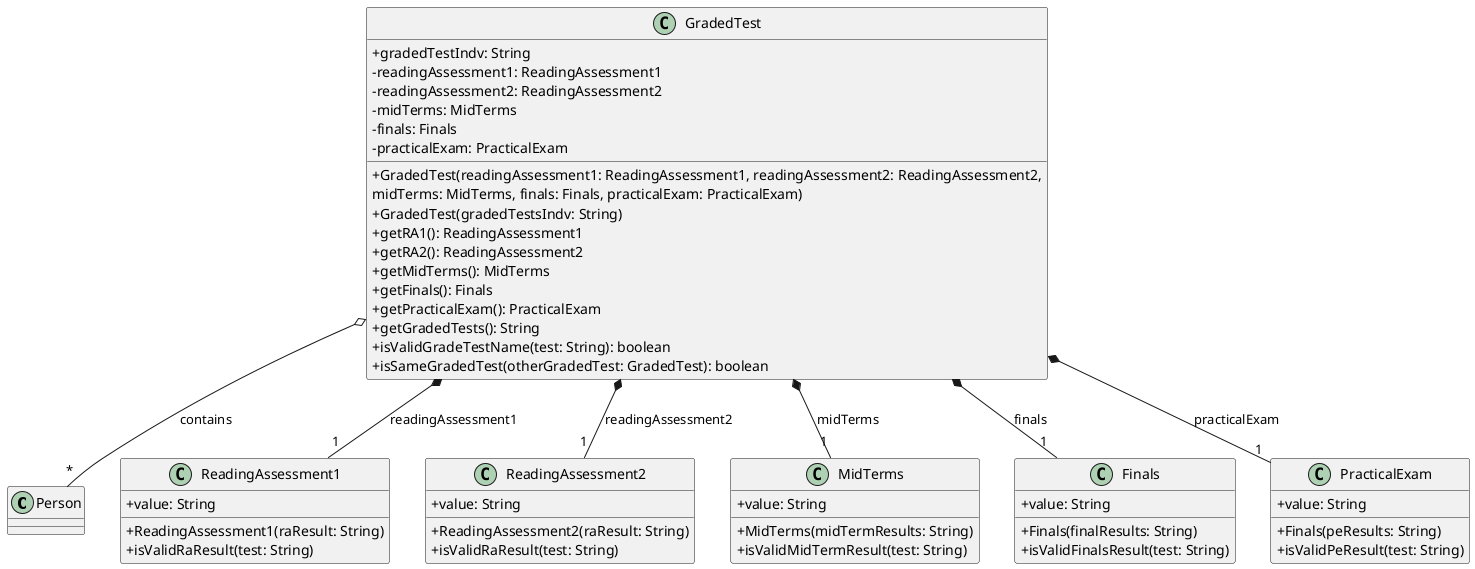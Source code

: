 @startuml GradedTest
skinparam classAttributeIconSize 0

class Person {
}

class GradedTest {
    + gradedTestIndv: String
    - readingAssessment1: ReadingAssessment1
    - readingAssessment2: ReadingAssessment2
    - midTerms: MidTerms
    - finals: Finals
    - practicalExam: PracticalExam
    + GradedTest(readingAssessment1: ReadingAssessment1, readingAssessment2: ReadingAssessment2,
          midTerms: MidTerms, finals: Finals, practicalExam: PracticalExam)
    + GradedTest(gradedTestsIndv: String)
    + getRA1(): ReadingAssessment1
    + getRA2(): ReadingAssessment2
    + getMidTerms(): MidTerms
    + getFinals(): Finals
    + getPracticalExam(): PracticalExam
    + getGradedTests(): String
    + isValidGradeTestName(test: String): boolean
    + isSameGradedTest(otherGradedTest: GradedTest): boolean
}

class ReadingAssessment1 {
    + value: String
    + ReadingAssessment1(raResult: String)
    + isValidRaResult(test: String)
}

class ReadingAssessment2 {
    + value: String
    + ReadingAssessment2(raResult: String)
    + isValidRaResult(test: String)
}

class MidTerms {
    + value: String
    + MidTerms(midTermResults: String)
    + isValidMidTermResult(test: String)
}

class Finals {
    + value: String
    + Finals(finalResults: String)
    + isValidFinalsResult(test: String)
}

class PracticalExam {
    + value: String
    + Finals(peResults: String)
    + isValidPeResult(test: String)
}


GradedTest o-- "*" Person: contains
GradedTest *-- "1" ReadingAssessment1: readingAssessment1
GradedTest *-- "1" ReadingAssessment2: readingAssessment2
GradedTest *-- "1" MidTerms: midTerms
GradedTest *-- "1" Finals: finals
GradedTest *-- "1" PracticalExam: practicalExam


@enduml
